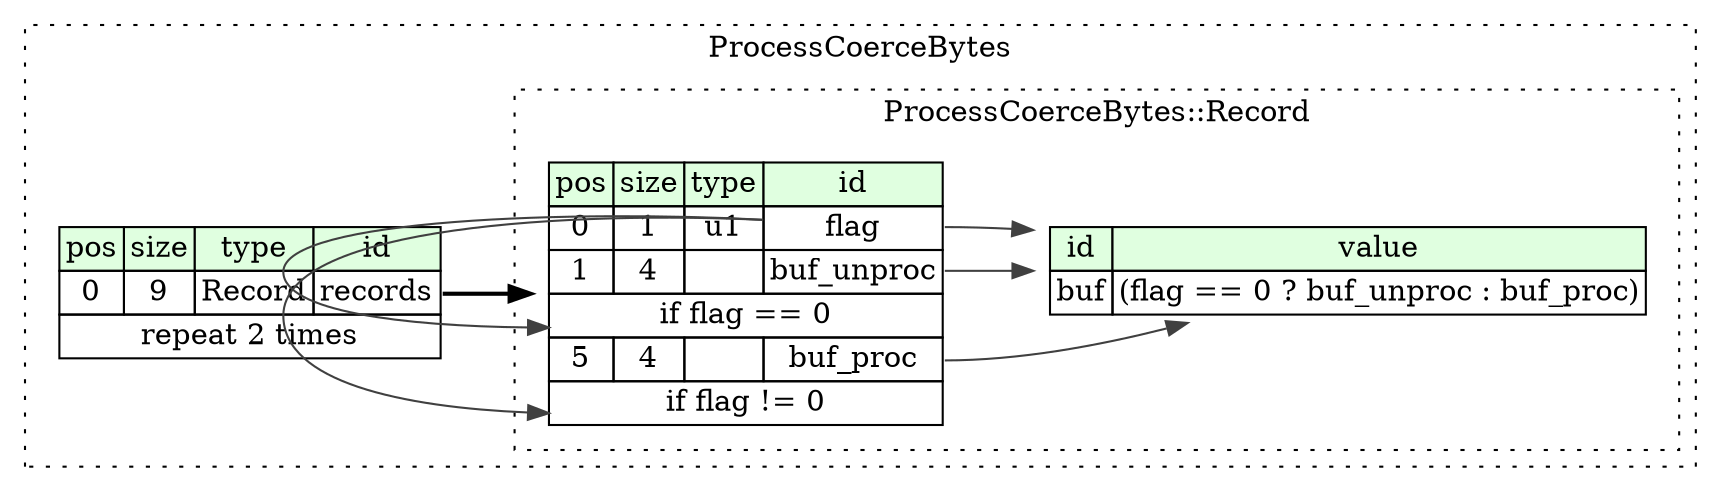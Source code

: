 digraph {
	rankdir=LR;
	node [shape=plaintext];
	subgraph cluster__process_coerce_bytes {
		label="ProcessCoerceBytes";
		graph[style=dotted];

		process_coerce_bytes__seq [label=<<TABLE BORDER="0" CELLBORDER="1" CELLSPACING="0">
			<TR><TD BGCOLOR="#E0FFE0">pos</TD><TD BGCOLOR="#E0FFE0">size</TD><TD BGCOLOR="#E0FFE0">type</TD><TD BGCOLOR="#E0FFE0">id</TD></TR>
			<TR><TD PORT="records_pos">0</TD><TD PORT="records_size">9</TD><TD>Record</TD><TD PORT="records_type">records</TD></TR>
			<TR><TD COLSPAN="4" PORT="records__repeat">repeat 2 times</TD></TR>
		</TABLE>>];
		subgraph cluster__record {
			label="ProcessCoerceBytes::Record";
			graph[style=dotted];

			record__seq [label=<<TABLE BORDER="0" CELLBORDER="1" CELLSPACING="0">
				<TR><TD BGCOLOR="#E0FFE0">pos</TD><TD BGCOLOR="#E0FFE0">size</TD><TD BGCOLOR="#E0FFE0">type</TD><TD BGCOLOR="#E0FFE0">id</TD></TR>
				<TR><TD PORT="flag_pos">0</TD><TD PORT="flag_size">1</TD><TD>u1</TD><TD PORT="flag_type">flag</TD></TR>
				<TR><TD PORT="buf_unproc_pos">1</TD><TD PORT="buf_unproc_size">4</TD><TD></TD><TD PORT="buf_unproc_type">buf_unproc</TD></TR>
				<TR><TD COLSPAN="4" PORT="buf_unproc__if">if flag == 0</TD></TR>
				<TR><TD PORT="buf_proc_pos">5</TD><TD PORT="buf_proc_size">4</TD><TD></TD><TD PORT="buf_proc_type">buf_proc</TD></TR>
				<TR><TD COLSPAN="4" PORT="buf_proc__if">if flag != 0</TD></TR>
			</TABLE>>];
			record__inst__buf [label=<<TABLE BORDER="0" CELLBORDER="1" CELLSPACING="0">
				<TR><TD BGCOLOR="#E0FFE0">id</TD><TD BGCOLOR="#E0FFE0">value</TD></TR>
				<TR><TD>buf</TD><TD>(flag == 0 ? buf_unproc : buf_proc)</TD></TR>
			</TABLE>>];
		}
	}
	process_coerce_bytes__seq:records_type -> record__seq [style=bold];
	record__seq:flag_type -> record__seq:buf_unproc__if [color="#404040"];
	record__seq:flag_type -> record__seq:buf_proc__if [color="#404040"];
	record__seq:flag_type -> record__inst__buf [color="#404040"];
	record__seq:buf_unproc_type -> record__inst__buf [color="#404040"];
	record__seq:buf_proc_type -> record__inst__buf [color="#404040"];
}
